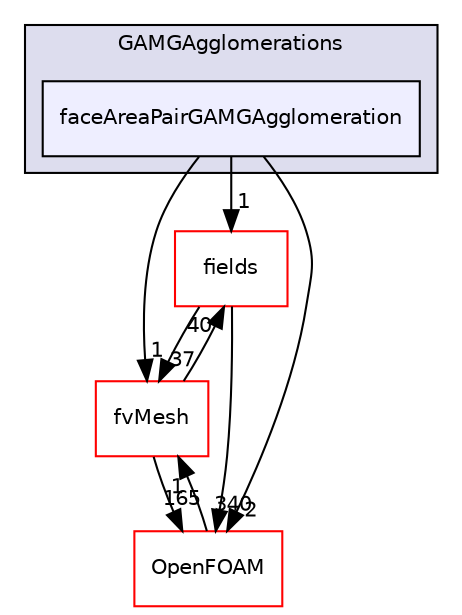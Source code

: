 digraph "src/finiteVolume/fvMatrices/solvers/GAMGSymSolver/GAMGAgglomerations/faceAreaPairGAMGAgglomeration" {
  bgcolor=transparent;
  compound=true
  node [ fontsize="10", fontname="Helvetica"];
  edge [ labelfontsize="10", labelfontname="Helvetica"];
  subgraph clusterdir_074079a069de8f79c099d1df5b7d181e {
    graph [ bgcolor="#ddddee", pencolor="black", label="GAMGAgglomerations" fontname="Helvetica", fontsize="10", URL="dir_074079a069de8f79c099d1df5b7d181e.html"]
  dir_c937caec585cfc02c7caaffd869e0bf3 [shape=box, label="faceAreaPairGAMGAgglomeration", style="filled", fillcolor="#eeeeff", pencolor="black", URL="dir_c937caec585cfc02c7caaffd869e0bf3.html"];
  }
  dir_25ab4a83a983f7bb7a38b7f63bb141b7 [shape=box label="fields" color="red" URL="dir_25ab4a83a983f7bb7a38b7f63bb141b7.html"];
  dir_c382fa095c9c33d8673c0dd60aaef275 [shape=box label="fvMesh" color="red" URL="dir_c382fa095c9c33d8673c0dd60aaef275.html"];
  dir_c5473ff19b20e6ec4dfe5c310b3778a8 [shape=box label="OpenFOAM" color="red" URL="dir_c5473ff19b20e6ec4dfe5c310b3778a8.html"];
  dir_c937caec585cfc02c7caaffd869e0bf3->dir_25ab4a83a983f7bb7a38b7f63bb141b7 [headlabel="1", labeldistance=1.5 headhref="dir_001117_000931.html"];
  dir_c937caec585cfc02c7caaffd869e0bf3->dir_c382fa095c9c33d8673c0dd60aaef275 [headlabel="1", labeldistance=1.5 headhref="dir_001117_001119.html"];
  dir_c937caec585cfc02c7caaffd869e0bf3->dir_c5473ff19b20e6ec4dfe5c310b3778a8 [headlabel="2", labeldistance=1.5 headhref="dir_001117_001950.html"];
  dir_25ab4a83a983f7bb7a38b7f63bb141b7->dir_c382fa095c9c33d8673c0dd60aaef275 [headlabel="37", labeldistance=1.5 headhref="dir_000931_001119.html"];
  dir_25ab4a83a983f7bb7a38b7f63bb141b7->dir_c5473ff19b20e6ec4dfe5c310b3778a8 [headlabel="340", labeldistance=1.5 headhref="dir_000931_001950.html"];
  dir_c382fa095c9c33d8673c0dd60aaef275->dir_25ab4a83a983f7bb7a38b7f63bb141b7 [headlabel="40", labeldistance=1.5 headhref="dir_001119_000931.html"];
  dir_c382fa095c9c33d8673c0dd60aaef275->dir_c5473ff19b20e6ec4dfe5c310b3778a8 [headlabel="165", labeldistance=1.5 headhref="dir_001119_001950.html"];
  dir_c5473ff19b20e6ec4dfe5c310b3778a8->dir_c382fa095c9c33d8673c0dd60aaef275 [headlabel="1", labeldistance=1.5 headhref="dir_001950_001119.html"];
}
